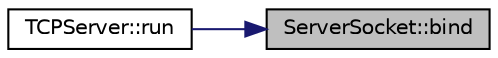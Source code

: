 digraph "ServerSocket::bind"
{
 // LATEX_PDF_SIZE
  edge [fontname="Helvetica",fontsize="10",labelfontname="Helvetica",labelfontsize="10"];
  node [fontname="Helvetica",fontsize="10",shape=record];
  rankdir="RL";
  Node1 [label="ServerSocket::bind",height=0.2,width=0.4,color="black", fillcolor="grey75", style="filled", fontcolor="black",tooltip=" "];
  Node1 -> Node2 [dir="back",color="midnightblue",fontsize="10",style="solid",fontname="Helvetica"];
  Node2 [label="TCPServer::run",height=0.2,width=0.4,color="black", fillcolor="white", style="filled",URL="$classTCPServer.html#a1409041961e91f1dbc4933483b4c3b23",tooltip=" "];
}
